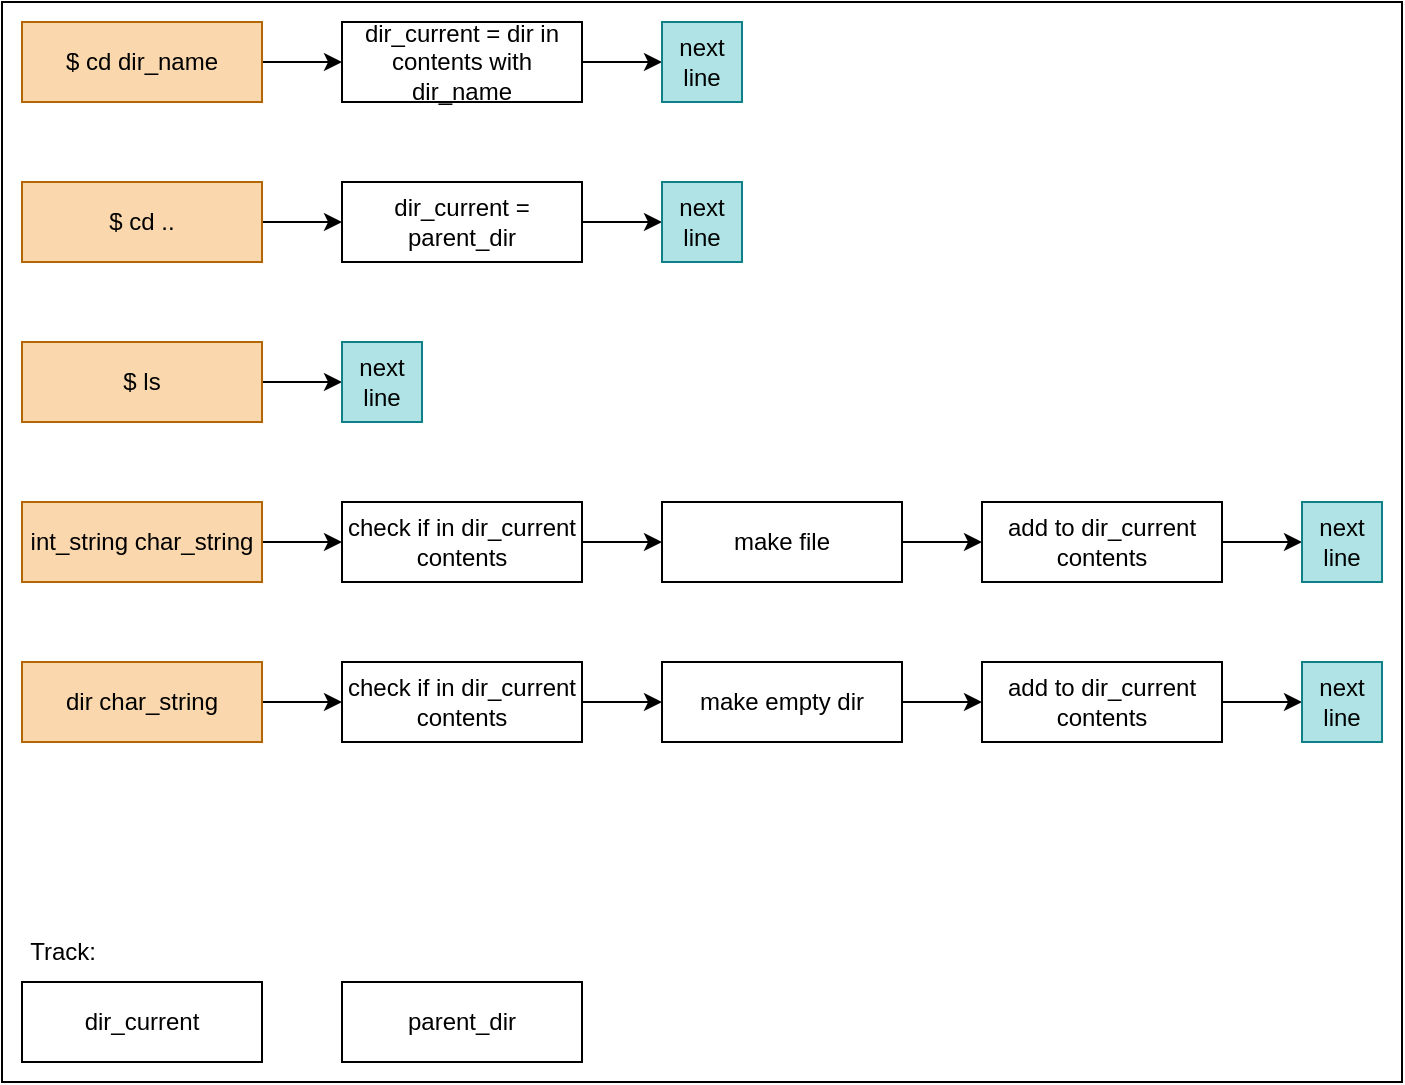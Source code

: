 <mxfile version="20.3.0" type="device"><diagram id="HAWmGqK9pvAket2KrbGZ" name="Page-1"><mxGraphModel dx="946" dy="725" grid="1" gridSize="10" guides="1" tooltips="1" connect="1" arrows="1" fold="1" page="1" pageScale="1" pageWidth="850" pageHeight="1100" math="0" shadow="0"><root><mxCell id="0"/><mxCell id="1" parent="0"/><mxCell id="-P1c2IWn0uEN95I_tQZv-39" value="" style="rounded=0;whiteSpace=wrap;html=1;" vertex="1" parent="1"><mxGeometry x="70" y="70" width="700" height="540" as="geometry"/></mxCell><mxCell id="-P1c2IWn0uEN95I_tQZv-23" style="edgeStyle=orthogonalEdgeStyle;rounded=0;orthogonalLoop=1;jettySize=auto;html=1;exitX=1;exitY=0.5;exitDx=0;exitDy=0;entryX=0;entryY=0.5;entryDx=0;entryDy=0;" edge="1" parent="1" source="-P1c2IWn0uEN95I_tQZv-1" target="-P1c2IWn0uEN95I_tQZv-11"><mxGeometry relative="1" as="geometry"/></mxCell><mxCell id="-P1c2IWn0uEN95I_tQZv-1" value="$ cd dir_name" style="rounded=0;whiteSpace=wrap;html=1;fillColor=#fad7ac;strokeColor=#b46504;" vertex="1" parent="1"><mxGeometry x="80" y="80" width="120" height="40" as="geometry"/></mxCell><mxCell id="-P1c2IWn0uEN95I_tQZv-25" style="edgeStyle=orthogonalEdgeStyle;rounded=0;orthogonalLoop=1;jettySize=auto;html=1;exitX=1;exitY=0.5;exitDx=0;exitDy=0;entryX=0;entryY=0.5;entryDx=0;entryDy=0;" edge="1" parent="1" source="-P1c2IWn0uEN95I_tQZv-2" target="-P1c2IWn0uEN95I_tQZv-17"><mxGeometry relative="1" as="geometry"/></mxCell><mxCell id="-P1c2IWn0uEN95I_tQZv-2" value="$ cd .." style="rounded=0;whiteSpace=wrap;html=1;fillColor=#fad7ac;strokeColor=#b46504;" vertex="1" parent="1"><mxGeometry x="80" y="160" width="120" height="40" as="geometry"/></mxCell><mxCell id="-P1c2IWn0uEN95I_tQZv-4" value="dir_current" style="rounded=0;whiteSpace=wrap;html=1;" vertex="1" parent="1"><mxGeometry x="80" y="560" width="120" height="40" as="geometry"/></mxCell><mxCell id="-P1c2IWn0uEN95I_tQZv-27" style="edgeStyle=orthogonalEdgeStyle;rounded=0;orthogonalLoop=1;jettySize=auto;html=1;exitX=1;exitY=0.5;exitDx=0;exitDy=0;entryX=0;entryY=0.5;entryDx=0;entryDy=0;" edge="1" parent="1" source="-P1c2IWn0uEN95I_tQZv-5" target="-P1c2IWn0uEN95I_tQZv-13"><mxGeometry relative="1" as="geometry"/></mxCell><mxCell id="-P1c2IWn0uEN95I_tQZv-5" value="$ ls" style="rounded=0;whiteSpace=wrap;html=1;fillColor=#fad7ac;strokeColor=#b46504;" vertex="1" parent="1"><mxGeometry x="80" y="240" width="120" height="40" as="geometry"/></mxCell><mxCell id="-P1c2IWn0uEN95I_tQZv-28" style="edgeStyle=orthogonalEdgeStyle;rounded=0;orthogonalLoop=1;jettySize=auto;html=1;exitX=1;exitY=0.5;exitDx=0;exitDy=0;entryX=0;entryY=0.5;entryDx=0;entryDy=0;" edge="1" parent="1" source="-P1c2IWn0uEN95I_tQZv-6" target="-P1c2IWn0uEN95I_tQZv-20"><mxGeometry relative="1" as="geometry"/></mxCell><mxCell id="-P1c2IWn0uEN95I_tQZv-6" value="int_string char_string" style="rounded=0;whiteSpace=wrap;html=1;fillColor=#fad7ac;strokeColor=#b46504;" vertex="1" parent="1"><mxGeometry x="80" y="320" width="120" height="40" as="geometry"/></mxCell><mxCell id="-P1c2IWn0uEN95I_tQZv-32" style="edgeStyle=orthogonalEdgeStyle;rounded=0;orthogonalLoop=1;jettySize=auto;html=1;exitX=1;exitY=0.5;exitDx=0;exitDy=0;entryX=0;entryY=0.5;entryDx=0;entryDy=0;" edge="1" parent="1" source="-P1c2IWn0uEN95I_tQZv-7" target="-P1c2IWn0uEN95I_tQZv-21"><mxGeometry relative="1" as="geometry"/></mxCell><mxCell id="-P1c2IWn0uEN95I_tQZv-7" value="dir char_string" style="rounded=0;whiteSpace=wrap;html=1;fillColor=#fad7ac;strokeColor=#b46504;" vertex="1" parent="1"><mxGeometry x="80" y="400" width="120" height="40" as="geometry"/></mxCell><mxCell id="-P1c2IWn0uEN95I_tQZv-31" style="edgeStyle=orthogonalEdgeStyle;rounded=0;orthogonalLoop=1;jettySize=auto;html=1;exitX=1;exitY=0.5;exitDx=0;exitDy=0;entryX=0;entryY=0.5;entryDx=0;entryDy=0;" edge="1" parent="1" source="-P1c2IWn0uEN95I_tQZv-8" target="-P1c2IWn0uEN95I_tQZv-14"><mxGeometry relative="1" as="geometry"/></mxCell><mxCell id="-P1c2IWn0uEN95I_tQZv-8" value="add to dir_current contents" style="rounded=0;whiteSpace=wrap;html=1;" vertex="1" parent="1"><mxGeometry x="560" y="320" width="120" height="40" as="geometry"/></mxCell><mxCell id="-P1c2IWn0uEN95I_tQZv-34" style="edgeStyle=orthogonalEdgeStyle;rounded=0;orthogonalLoop=1;jettySize=auto;html=1;exitX=1;exitY=0.5;exitDx=0;exitDy=0;entryX=0;entryY=0.5;entryDx=0;entryDy=0;" edge="1" parent="1" source="-P1c2IWn0uEN95I_tQZv-9" target="-P1c2IWn0uEN95I_tQZv-10"><mxGeometry relative="1" as="geometry"/></mxCell><mxCell id="-P1c2IWn0uEN95I_tQZv-9" value="make empty dir" style="rounded=0;whiteSpace=wrap;html=1;" vertex="1" parent="1"><mxGeometry x="400" y="400" width="120" height="40" as="geometry"/></mxCell><mxCell id="-P1c2IWn0uEN95I_tQZv-35" style="edgeStyle=orthogonalEdgeStyle;rounded=0;orthogonalLoop=1;jettySize=auto;html=1;exitX=1;exitY=0.5;exitDx=0;exitDy=0;entryX=0;entryY=0.5;entryDx=0;entryDy=0;" edge="1" parent="1" source="-P1c2IWn0uEN95I_tQZv-10" target="-P1c2IWn0uEN95I_tQZv-15"><mxGeometry relative="1" as="geometry"/></mxCell><mxCell id="-P1c2IWn0uEN95I_tQZv-10" value="add to dir_current contents" style="rounded=0;whiteSpace=wrap;html=1;" vertex="1" parent="1"><mxGeometry x="560" y="400" width="120" height="40" as="geometry"/></mxCell><mxCell id="-P1c2IWn0uEN95I_tQZv-24" style="edgeStyle=orthogonalEdgeStyle;rounded=0;orthogonalLoop=1;jettySize=auto;html=1;exitX=1;exitY=0.5;exitDx=0;exitDy=0;entryX=0;entryY=0.5;entryDx=0;entryDy=0;" edge="1" parent="1" source="-P1c2IWn0uEN95I_tQZv-11" target="-P1c2IWn0uEN95I_tQZv-22"><mxGeometry relative="1" as="geometry"/></mxCell><mxCell id="-P1c2IWn0uEN95I_tQZv-11" value="dir_current = dir in contents with dir_name" style="rounded=0;whiteSpace=wrap;html=1;" vertex="1" parent="1"><mxGeometry x="240" y="80" width="120" height="40" as="geometry"/></mxCell><mxCell id="-P1c2IWn0uEN95I_tQZv-30" style="edgeStyle=orthogonalEdgeStyle;rounded=0;orthogonalLoop=1;jettySize=auto;html=1;exitX=1;exitY=0.5;exitDx=0;exitDy=0;entryX=0;entryY=0.5;entryDx=0;entryDy=0;" edge="1" parent="1" source="-P1c2IWn0uEN95I_tQZv-12" target="-P1c2IWn0uEN95I_tQZv-8"><mxGeometry relative="1" as="geometry"/></mxCell><mxCell id="-P1c2IWn0uEN95I_tQZv-12" value="make file" style="rounded=0;whiteSpace=wrap;html=1;" vertex="1" parent="1"><mxGeometry x="400" y="320" width="120" height="40" as="geometry"/></mxCell><mxCell id="-P1c2IWn0uEN95I_tQZv-13" value="next line" style="rounded=0;whiteSpace=wrap;html=1;fillColor=#b0e3e6;strokeColor=#0e8088;" vertex="1" parent="1"><mxGeometry x="240" y="240" width="40" height="40" as="geometry"/></mxCell><mxCell id="-P1c2IWn0uEN95I_tQZv-14" value="next line" style="rounded=0;whiteSpace=wrap;html=1;fillColor=#b0e3e6;strokeColor=#0e8088;" vertex="1" parent="1"><mxGeometry x="720" y="320" width="40" height="40" as="geometry"/></mxCell><mxCell id="-P1c2IWn0uEN95I_tQZv-15" value="next line" style="rounded=0;whiteSpace=wrap;html=1;fillColor=#b0e3e6;strokeColor=#0e8088;" vertex="1" parent="1"><mxGeometry x="720" y="400" width="40" height="40" as="geometry"/></mxCell><mxCell id="-P1c2IWn0uEN95I_tQZv-16" value="parent_dir" style="rounded=0;whiteSpace=wrap;html=1;" vertex="1" parent="1"><mxGeometry x="240" y="560" width="120" height="40" as="geometry"/></mxCell><mxCell id="-P1c2IWn0uEN95I_tQZv-26" style="edgeStyle=orthogonalEdgeStyle;rounded=0;orthogonalLoop=1;jettySize=auto;html=1;exitX=1;exitY=0.5;exitDx=0;exitDy=0;entryX=0;entryY=0.5;entryDx=0;entryDy=0;" edge="1" parent="1" source="-P1c2IWn0uEN95I_tQZv-17" target="-P1c2IWn0uEN95I_tQZv-19"><mxGeometry relative="1" as="geometry"/></mxCell><mxCell id="-P1c2IWn0uEN95I_tQZv-17" value="dir_current = parent_dir" style="rounded=0;whiteSpace=wrap;html=1;" vertex="1" parent="1"><mxGeometry x="240" y="160" width="120" height="40" as="geometry"/></mxCell><mxCell id="-P1c2IWn0uEN95I_tQZv-19" value="next line" style="rounded=0;whiteSpace=wrap;html=1;fillColor=#b0e3e6;strokeColor=#0e8088;" vertex="1" parent="1"><mxGeometry x="400" y="160" width="40" height="40" as="geometry"/></mxCell><mxCell id="-P1c2IWn0uEN95I_tQZv-29" style="edgeStyle=orthogonalEdgeStyle;rounded=0;orthogonalLoop=1;jettySize=auto;html=1;exitX=1;exitY=0.5;exitDx=0;exitDy=0;entryX=0;entryY=0.5;entryDx=0;entryDy=0;" edge="1" parent="1" source="-P1c2IWn0uEN95I_tQZv-20" target="-P1c2IWn0uEN95I_tQZv-12"><mxGeometry relative="1" as="geometry"/></mxCell><mxCell id="-P1c2IWn0uEN95I_tQZv-20" value="check if in dir_current contents" style="rounded=0;whiteSpace=wrap;html=1;" vertex="1" parent="1"><mxGeometry x="240" y="320" width="120" height="40" as="geometry"/></mxCell><mxCell id="-P1c2IWn0uEN95I_tQZv-33" style="edgeStyle=orthogonalEdgeStyle;rounded=0;orthogonalLoop=1;jettySize=auto;html=1;exitX=1;exitY=0.5;exitDx=0;exitDy=0;entryX=0;entryY=0.5;entryDx=0;entryDy=0;" edge="1" parent="1" source="-P1c2IWn0uEN95I_tQZv-21" target="-P1c2IWn0uEN95I_tQZv-9"><mxGeometry relative="1" as="geometry"/></mxCell><mxCell id="-P1c2IWn0uEN95I_tQZv-21" value="check if in dir_current contents" style="rounded=0;whiteSpace=wrap;html=1;" vertex="1" parent="1"><mxGeometry x="240" y="400" width="120" height="40" as="geometry"/></mxCell><mxCell id="-P1c2IWn0uEN95I_tQZv-22" value="next line" style="rounded=0;whiteSpace=wrap;html=1;fillColor=#b0e3e6;strokeColor=#0e8088;" vertex="1" parent="1"><mxGeometry x="400" y="80" width="40" height="40" as="geometry"/></mxCell><mxCell id="-P1c2IWn0uEN95I_tQZv-36" value="Track:" style="text;html=1;align=center;verticalAlign=middle;resizable=0;points=[];autosize=1;strokeColor=none;fillColor=none;" vertex="1" parent="1"><mxGeometry x="70" y="530" width="60" height="30" as="geometry"/></mxCell></root></mxGraphModel></diagram></mxfile>